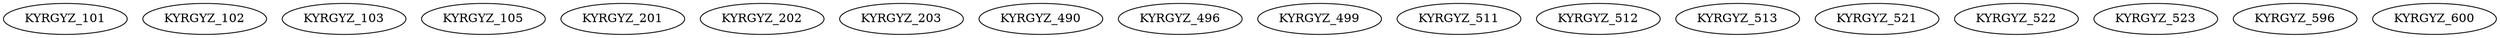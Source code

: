 digraph G {
    KYRGYZ_101;
    KYRGYZ_102;
    KYRGYZ_103;
    KYRGYZ_105;
    KYRGYZ_201;
    KYRGYZ_202;
    KYRGYZ_203;
    KYRGYZ_490;
    KYRGYZ_496;
    KYRGYZ_499;
    KYRGYZ_511;
    KYRGYZ_512;
    KYRGYZ_513;
    KYRGYZ_521;
    KYRGYZ_522;
    KYRGYZ_523;
    KYRGYZ_596;
    KYRGYZ_600;
}
